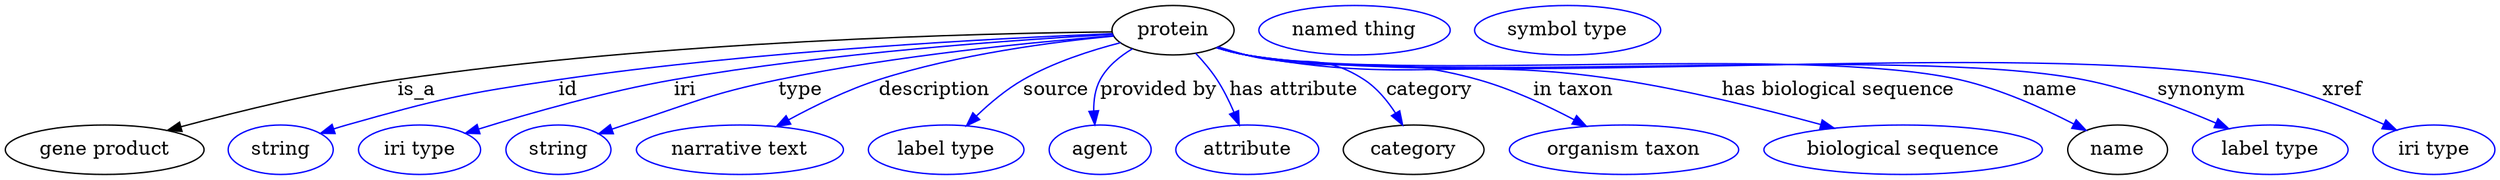 digraph {
	graph [bb="0,0,1486.9,123"];
	node [label="\N"];
	protein	 [height=0.5,
		label=protein,
		pos="694.54,105",
		width=0.99297];
	"gene product"	 [height=0.5,
		pos="56.545,18",
		width=1.5707];
	protein -> "gene product"	 [label=is_a,
		lp="243.54,61.5",
		pos="e,94.46,31.431 658.91,103.17 565.37,98.207 314.37,83.882 232.54,69 188.2,60.935 139.03,46.176 103.96,34.603"];
	id	 [color=blue,
		height=0.5,
		label=string,
		pos="161.54,18",
		width=0.84854];
	protein -> id	 [color=blue,
		label=id,
		lp="335.04,61.5",
		pos="e,185.39,29.527 658.81,103.3 593.16,99.787 449.14,90.185 329.54,69 271.7,58.753 256.98,55.458 201.54,36 199.3,35.213 197.01,34.35 \
194.72,33.441",
		style=solid];
	iri	 [color=blue,
		height=0.5,
		label="iri type",
		pos="246.54,18",
		width=1.011];
	protein -> iri	 [color=blue,
		label=iri,
		lp="407.04,61.5",
		pos="e,274.49,29.612 658.92,102.63 603.29,98.474 492.62,88.425 400.54,69 351.02,58.552 339.31,52.748 291.54,36 289.03,35.117 286.44,34.176 \
283.84,33.206",
		style=solid];
	type	 [color=blue,
		height=0.5,
		label=string,
		pos="331.54,18",
		width=0.84854];
	protein -> type	 [color=blue,
		label=type,
		lp="479.54,61.5",
		pos="e,355.3,29.442 659.17,101.29 614.2,96.132 534.36,85.535 467.54,69 423.34,58.061 412.83,52.898 370.54,36 368.68,35.253 366.77,34.463 \
364.85,33.648",
		style=solid];
	description	 [color=blue,
		height=0.5,
		label="narrative text",
		pos="437.54,18",
		width=1.6068];
	protein -> description	 [color=blue,
		label=description,
		lp="556.04,61.5",
		pos="e,461.17,34.453 659.64,100.84 624.81,95.937 570.2,86.194 525.54,69 506.08,61.505 485.84,50.068 469.69,39.923",
		style=solid];
	source	 [color=blue,
		height=0.5,
		label="label type",
		pos="558.54,18",
		width=1.2638];
	protein -> source	 [color=blue,
		label=source,
		lp="626.54,61.5",
		pos="e,572.42,35.355 664,95.577 646.86,89.487 625.56,80.537 608.54,69 597.91,61.788 587.69,52.056 579.29,43.027",
		style=solid];
	"provided by"	 [color=blue,
		height=0.5,
		label=agent,
		pos="651.54,18",
		width=0.83048];
	protein -> "provided by"	 [color=blue,
		label="provided by",
		lp="684.54,61.5",
		pos="e,647.89,36.278 671.15,91.36 663.43,85.541 655.75,77.998 651.54,69 648.3,62.05 647.25,53.965 647.28,46.307",
		style=solid];
	"has attribute"	 [color=blue,
		height=0.5,
		label=attribute,
		pos="739.54,18",
		width=1.1193];
	protein -> "has attribute"	 [color=blue,
		label="has attribute",
		lp="758.04,61.5",
		pos="e,732.69,35.795 706.36,87.761 710.14,81.924 714.21,75.289 717.54,69 721.55,61.454 725.42,53.023 728.76,45.223",
		style=solid];
	category	 [height=0.5,
		pos="838.54,18",
		width=1.1374];
	protein -> category	 [color=blue,
		label=category,
		lp="836.04,61.5",
		pos="e,827.34,35.82 722.52,93.463 728.13,91.246 734,88.996 739.54,87 764.14,78.14 773.83,83.559 795.54,69 805.41,62.383 814.28,52.879 \
821.36,43.864",
		style=solid];
	"in taxon"	 [color=blue,
		height=0.5,
		label="organism taxon",
		pos="963.54,18",
		width=1.8234];
	protein -> "in taxon"	 [color=blue,
		label="in taxon",
		lp="921.04,61.5",
		pos="e,936.99,34.587 721.8,92.905 727.57,90.682 733.69,88.571 739.54,87 793.33,72.558 810.47,85.876 863.54,69 886.05,61.844 909.65,50.036 \
928.27,39.583",
		style=solid];
	"has biological sequence"	 [color=blue,
		height=0.5,
		label="biological sequence",
		pos="1127.5,18",
		width=2.2387];
	protein -> "has biological sequence"	 [color=blue,
		label="has biological sequence",
		lp="1078.5,61.5",
		pos="e,1083.3,33.065 721.25,92.826 727.17,90.552 733.49,88.44 739.54,87 829.82,65.538 856.27,85.723 947.54,69 990.62,61.108 1038.2,47.383 \
1073.7,36.158",
		style=solid];
	name	 [height=0.5,
		pos="1256.5,18",
		width=0.84854];
	protein -> name	 [color=blue,
		label=name,
		lp="1204,61.5",
		pos="e,1235.4,31.004 721.21,92.632 727.13,90.37 733.46,88.312 739.54,87 916.98,48.755 971.27,112.3 1147.5,69 1175.6,62.097 1205.2,47.735 \
1226.5,36.006",
		style=solid];
	synonym	 [color=blue,
		height=0.5,
		label="label type",
		pos="1350.5,18",
		width=1.2638];
	protein -> synonym	 [color=blue,
		label=synonym,
		lp="1296,61.5",
		pos="e,1322.7,32.452 721.2,92.6 727.12,90.34 733.45,88.291 739.54,87 950.13,42.371 1013,113.77 1223.5,69 1255.1,62.296 1288.9,48.374 \
1313.6,36.767",
		style=solid];
	xref	 [color=blue,
		height=0.5,
		label="iri type",
		pos="1450.5,18",
		width=1.011];
	protein -> xref	 [color=blue,
		label=xref,
		lp="1383.5,61.5",
		pos="e,1425.5,31.321 721.2,92.57 727.12,90.312 733.45,88.271 739.54,87 867.08,60.401 1198.1,96.037 1325.5,69 1357.5,62.215 1391.8,47.684 \
1416.3,35.861",
		style=solid];
	"named thing_category"	 [color=blue,
		height=0.5,
		label="named thing",
		pos="803.54,105",
		width=1.5346];
	"macromolecular machine_name"	 [color=blue,
		height=0.5,
		label="symbol type",
		pos="931.54,105",
		width=1.5165];
}
